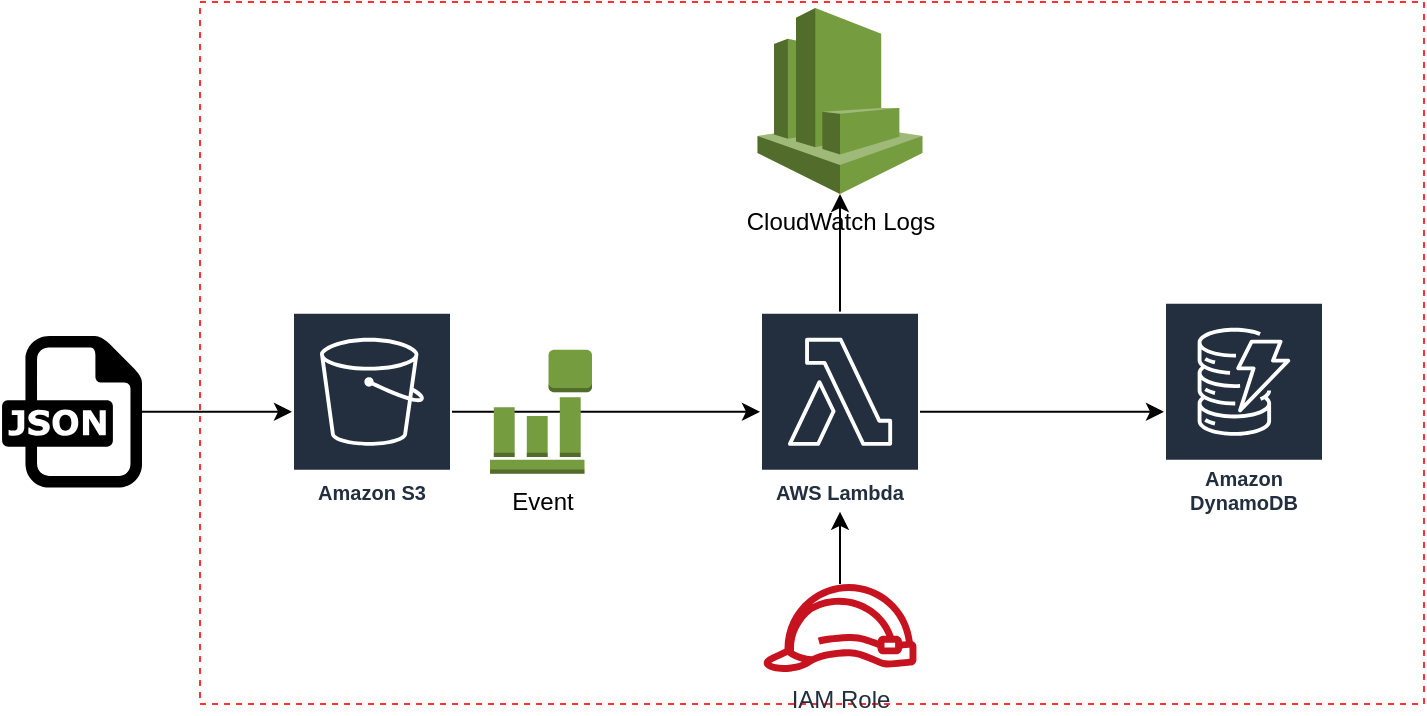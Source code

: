 <mxfile version="14.8.3" type="device"><diagram id="BxLwDLCus6zvwIHw3obd" name="Page-1"><mxGraphModel dx="946" dy="589" grid="0" gridSize="10" guides="1" tooltips="1" connect="1" arrows="1" fold="1" page="1" pageScale="1" pageWidth="827" pageHeight="1169" math="0" shadow="0"><root><mxCell id="0"/><mxCell id="1" parent="0"/><mxCell id="hTycRbxZYSR9o-2Ma_U_-9" value="" style="rounded=0;whiteSpace=wrap;html=1;dashed=1;strokeColor=#FF3333;" vertex="1" parent="1"><mxGeometry x="152" y="52" width="612" height="351" as="geometry"/></mxCell><mxCell id="hTycRbxZYSR9o-2Ma_U_-3" style="edgeStyle=orthogonalEdgeStyle;rounded=0;orthogonalLoop=1;jettySize=auto;html=1;" edge="1" parent="1" source="hTycRbxZYSR9o-2Ma_U_-1" target="hTycRbxZYSR9o-2Ma_U_-2"><mxGeometry relative="1" as="geometry"/></mxCell><mxCell id="hTycRbxZYSR9o-2Ma_U_-1" value="" style="dashed=0;outlineConnect=0;html=1;align=center;labelPosition=center;verticalLabelPosition=bottom;verticalAlign=top;shape=mxgraph.weblogos.json" vertex="1" parent="1"><mxGeometry x="53" y="219" width="70" height="75.8" as="geometry"/></mxCell><mxCell id="hTycRbxZYSR9o-2Ma_U_-5" style="edgeStyle=orthogonalEdgeStyle;rounded=0;orthogonalLoop=1;jettySize=auto;html=1;" edge="1" parent="1" source="hTycRbxZYSR9o-2Ma_U_-2" target="hTycRbxZYSR9o-2Ma_U_-4"><mxGeometry relative="1" as="geometry"/></mxCell><mxCell id="hTycRbxZYSR9o-2Ma_U_-2" value="Amazon S3" style="outlineConnect=0;fontColor=#232F3E;gradientColor=none;strokeColor=#ffffff;fillColor=#232F3E;dashed=0;verticalLabelPosition=middle;verticalAlign=bottom;align=center;html=1;whiteSpace=wrap;fontSize=10;fontStyle=1;spacing=3;shape=mxgraph.aws4.productIcon;prIcon=mxgraph.aws4.s3;" vertex="1" parent="1"><mxGeometry x="198" y="206.9" width="80" height="100" as="geometry"/></mxCell><mxCell id="hTycRbxZYSR9o-2Ma_U_-7" style="edgeStyle=orthogonalEdgeStyle;rounded=0;orthogonalLoop=1;jettySize=auto;html=1;" edge="1" parent="1" source="hTycRbxZYSR9o-2Ma_U_-4" target="hTycRbxZYSR9o-2Ma_U_-6"><mxGeometry relative="1" as="geometry"/></mxCell><mxCell id="hTycRbxZYSR9o-2Ma_U_-13" style="edgeStyle=orthogonalEdgeStyle;rounded=0;orthogonalLoop=1;jettySize=auto;html=1;entryX=0.5;entryY=1;entryDx=0;entryDy=0;entryPerimeter=0;" edge="1" parent="1" source="hTycRbxZYSR9o-2Ma_U_-4" target="hTycRbxZYSR9o-2Ma_U_-12"><mxGeometry relative="1" as="geometry"/></mxCell><mxCell id="hTycRbxZYSR9o-2Ma_U_-4" value="AWS Lambda" style="outlineConnect=0;fontColor=#232F3E;gradientColor=none;strokeColor=#ffffff;fillColor=#232F3E;dashed=0;verticalLabelPosition=middle;verticalAlign=bottom;align=center;html=1;whiteSpace=wrap;fontSize=10;fontStyle=1;spacing=3;shape=mxgraph.aws4.productIcon;prIcon=mxgraph.aws4.lambda;" vertex="1" parent="1"><mxGeometry x="432" y="206.9" width="80" height="100" as="geometry"/></mxCell><mxCell id="hTycRbxZYSR9o-2Ma_U_-6" value="Amazon DynamoDB" style="outlineConnect=0;fontColor=#232F3E;gradientColor=none;strokeColor=#ffffff;fillColor=#232F3E;dashed=0;verticalLabelPosition=middle;verticalAlign=bottom;align=center;html=1;whiteSpace=wrap;fontSize=10;fontStyle=1;spacing=3;shape=mxgraph.aws4.productIcon;prIcon=mxgraph.aws4.dynamodb;" vertex="1" parent="1"><mxGeometry x="634" y="201.9" width="80" height="110" as="geometry"/></mxCell><mxCell id="hTycRbxZYSR9o-2Ma_U_-8" value="Event" style="outlineConnect=0;dashed=0;verticalLabelPosition=bottom;verticalAlign=top;align=center;html=1;shape=mxgraph.aws3.event_event_based;fillColor=#759C3E;gradientColor=none;" vertex="1" parent="1"><mxGeometry x="297" y="225.9" width="51" height="62" as="geometry"/></mxCell><mxCell id="hTycRbxZYSR9o-2Ma_U_-11" style="edgeStyle=orthogonalEdgeStyle;rounded=0;orthogonalLoop=1;jettySize=auto;html=1;" edge="1" parent="1" source="hTycRbxZYSR9o-2Ma_U_-10" target="hTycRbxZYSR9o-2Ma_U_-4"><mxGeometry relative="1" as="geometry"/></mxCell><mxCell id="hTycRbxZYSR9o-2Ma_U_-10" value="IAM Role" style="outlineConnect=0;fontColor=#232F3E;gradientColor=none;fillColor=#C7131F;strokeColor=none;dashed=0;verticalLabelPosition=bottom;verticalAlign=top;align=center;html=1;fontSize=12;fontStyle=0;aspect=fixed;pointerEvents=1;shape=mxgraph.aws4.role;" vertex="1" parent="1"><mxGeometry x="433" y="343" width="78" height="44" as="geometry"/></mxCell><mxCell id="hTycRbxZYSR9o-2Ma_U_-12" value="CloudWatch Logs" style="outlineConnect=0;dashed=0;verticalLabelPosition=bottom;verticalAlign=top;align=center;html=1;shape=mxgraph.aws3.cloudwatch;fillColor=#759C3E;gradientColor=none;strokeColor=#FF3333;" vertex="1" parent="1"><mxGeometry x="430.75" y="55" width="82.5" height="93" as="geometry"/></mxCell></root></mxGraphModel></diagram></mxfile>